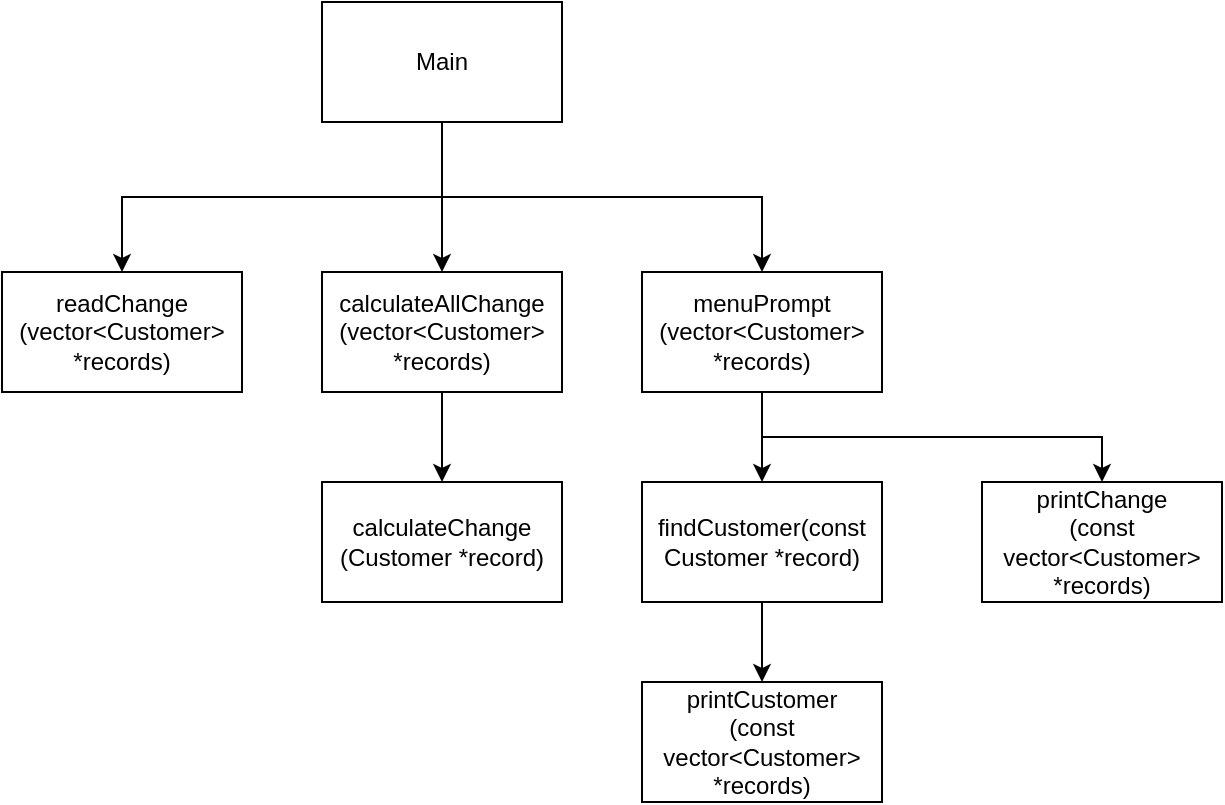 <mxfile version="26.0.4">
  <diagram name="Page-1" id="ge5ZDxIEjZZwQ0r3RCaX">
    <mxGraphModel dx="736" dy="379" grid="1" gridSize="10" guides="1" tooltips="1" connect="1" arrows="1" fold="1" page="1" pageScale="1" pageWidth="827" pageHeight="1169" math="0" shadow="0">
      <root>
        <mxCell id="0" />
        <mxCell id="1" parent="0" />
        <mxCell id="ogZTv579V8ygtkZ3LNf_-10" style="edgeStyle=orthogonalEdgeStyle;rounded=0;orthogonalLoop=1;jettySize=auto;html=1;entryX=0.5;entryY=0;entryDx=0;entryDy=0;exitX=0.5;exitY=1;exitDx=0;exitDy=0;" edge="1" parent="1" source="ogZTv579V8ygtkZ3LNf_-1" target="ogZTv579V8ygtkZ3LNf_-2">
          <mxGeometry relative="1" as="geometry" />
        </mxCell>
        <mxCell id="ogZTv579V8ygtkZ3LNf_-11" style="edgeStyle=orthogonalEdgeStyle;rounded=0;orthogonalLoop=1;jettySize=auto;html=1;entryX=0.5;entryY=0;entryDx=0;entryDy=0;" edge="1" parent="1" source="ogZTv579V8ygtkZ3LNf_-1" target="ogZTv579V8ygtkZ3LNf_-3">
          <mxGeometry relative="1" as="geometry" />
        </mxCell>
        <mxCell id="ogZTv579V8ygtkZ3LNf_-12" style="edgeStyle=orthogonalEdgeStyle;rounded=0;orthogonalLoop=1;jettySize=auto;html=1;entryX=0.5;entryY=0;entryDx=0;entryDy=0;exitX=0.5;exitY=1;exitDx=0;exitDy=0;" edge="1" parent="1" source="ogZTv579V8ygtkZ3LNf_-1" target="ogZTv579V8ygtkZ3LNf_-5">
          <mxGeometry relative="1" as="geometry" />
        </mxCell>
        <mxCell id="ogZTv579V8ygtkZ3LNf_-1" value="Main" style="rounded=0;whiteSpace=wrap;html=1;" vertex="1" parent="1">
          <mxGeometry x="440" y="390" width="120" height="60" as="geometry" />
        </mxCell>
        <mxCell id="ogZTv579V8ygtkZ3LNf_-2" value="readChange&lt;div&gt;(vector&amp;lt;Customer&amp;gt; *records)&lt;/div&gt;" style="rounded=0;whiteSpace=wrap;html=1;" vertex="1" parent="1">
          <mxGeometry x="280" y="525" width="120" height="60" as="geometry" />
        </mxCell>
        <mxCell id="ogZTv579V8ygtkZ3LNf_-13" style="edgeStyle=orthogonalEdgeStyle;rounded=0;orthogonalLoop=1;jettySize=auto;html=1;entryX=0.5;entryY=0;entryDx=0;entryDy=0;" edge="1" parent="1" source="ogZTv579V8ygtkZ3LNf_-3" target="ogZTv579V8ygtkZ3LNf_-4">
          <mxGeometry relative="1" as="geometry" />
        </mxCell>
        <mxCell id="ogZTv579V8ygtkZ3LNf_-3" value="calculateAllChange&lt;div&gt;(vector&amp;lt;Customer&amp;gt; *records)&lt;/div&gt;" style="rounded=0;whiteSpace=wrap;html=1;" vertex="1" parent="1">
          <mxGeometry x="440" y="525" width="120" height="60" as="geometry" />
        </mxCell>
        <mxCell id="ogZTv579V8ygtkZ3LNf_-4" value="calculateChange&lt;div&gt;(Customer *record)&lt;/div&gt;" style="rounded=0;whiteSpace=wrap;html=1;" vertex="1" parent="1">
          <mxGeometry x="440" y="630" width="120" height="60" as="geometry" />
        </mxCell>
        <mxCell id="ogZTv579V8ygtkZ3LNf_-14" style="edgeStyle=orthogonalEdgeStyle;rounded=0;orthogonalLoop=1;jettySize=auto;html=1;entryX=0.5;entryY=0;entryDx=0;entryDy=0;" edge="1" parent="1" source="ogZTv579V8ygtkZ3LNf_-5" target="ogZTv579V8ygtkZ3LNf_-6">
          <mxGeometry relative="1" as="geometry" />
        </mxCell>
        <mxCell id="ogZTv579V8ygtkZ3LNf_-16" style="edgeStyle=orthogonalEdgeStyle;rounded=0;orthogonalLoop=1;jettySize=auto;html=1;entryX=0.5;entryY=0;entryDx=0;entryDy=0;exitX=0.5;exitY=1;exitDx=0;exitDy=0;" edge="1" parent="1" source="ogZTv579V8ygtkZ3LNf_-5" target="ogZTv579V8ygtkZ3LNf_-8">
          <mxGeometry relative="1" as="geometry" />
        </mxCell>
        <mxCell id="ogZTv579V8ygtkZ3LNf_-5" value="menuPrompt&lt;div&gt;(vector&amp;lt;Customer&amp;gt;&lt;/div&gt;&lt;div&gt;*records)&lt;/div&gt;" style="rounded=0;whiteSpace=wrap;html=1;" vertex="1" parent="1">
          <mxGeometry x="600" y="525" width="120" height="60" as="geometry" />
        </mxCell>
        <mxCell id="ogZTv579V8ygtkZ3LNf_-15" style="edgeStyle=orthogonalEdgeStyle;rounded=0;orthogonalLoop=1;jettySize=auto;html=1;entryX=0.5;entryY=0;entryDx=0;entryDy=0;" edge="1" parent="1" source="ogZTv579V8ygtkZ3LNf_-6" target="ogZTv579V8ygtkZ3LNf_-7">
          <mxGeometry relative="1" as="geometry" />
        </mxCell>
        <mxCell id="ogZTv579V8ygtkZ3LNf_-6" value="findCustomer(const Customer *record)" style="rounded=0;whiteSpace=wrap;html=1;" vertex="1" parent="1">
          <mxGeometry x="600" y="630" width="120" height="60" as="geometry" />
        </mxCell>
        <mxCell id="ogZTv579V8ygtkZ3LNf_-7" value="printCustome&lt;span style=&quot;background-color: transparent; color: light-dark(rgb(0, 0, 0), rgb(255, 255, 255));&quot;&gt;r&lt;/span&gt;&lt;div&gt;&lt;span style=&quot;background-color: transparent; color: light-dark(rgb(0, 0, 0), rgb(255, 255, 255));&quot;&gt;(const vector&amp;lt;Customer&amp;gt; *records)&lt;/span&gt;&lt;/div&gt;" style="rounded=0;whiteSpace=wrap;html=1;" vertex="1" parent="1">
          <mxGeometry x="600" y="730" width="120" height="60" as="geometry" />
        </mxCell>
        <mxCell id="ogZTv579V8ygtkZ3LNf_-8" value="printChange&lt;div&gt;&lt;span style=&quot;background-color: transparent; color: light-dark(rgb(0, 0, 0), rgb(255, 255, 255));&quot;&gt;(const vector&amp;lt;Customer&amp;gt; *records)&lt;/span&gt;&lt;/div&gt;" style="rounded=0;whiteSpace=wrap;html=1;" vertex="1" parent="1">
          <mxGeometry x="770" y="630" width="120" height="60" as="geometry" />
        </mxCell>
      </root>
    </mxGraphModel>
  </diagram>
</mxfile>
